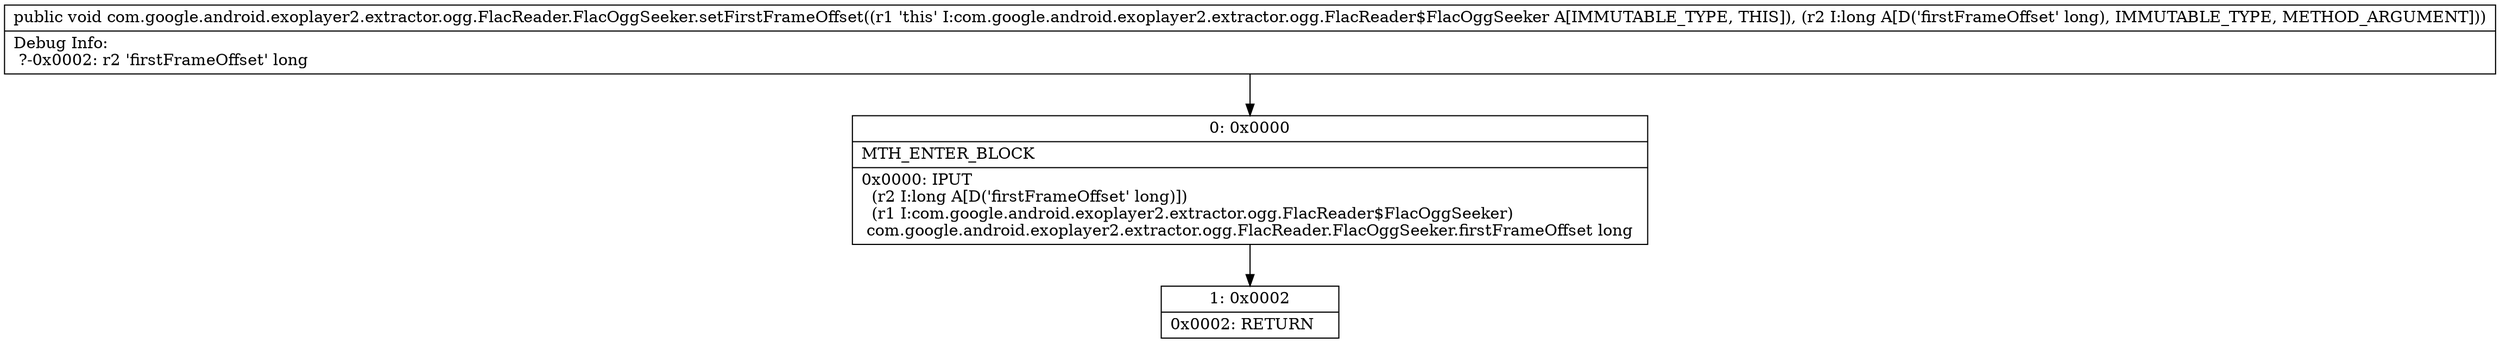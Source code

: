 digraph "CFG forcom.google.android.exoplayer2.extractor.ogg.FlacReader.FlacOggSeeker.setFirstFrameOffset(J)V" {
Node_0 [shape=record,label="{0\:\ 0x0000|MTH_ENTER_BLOCK\l|0x0000: IPUT  \l  (r2 I:long A[D('firstFrameOffset' long)])\l  (r1 I:com.google.android.exoplayer2.extractor.ogg.FlacReader$FlacOggSeeker)\l com.google.android.exoplayer2.extractor.ogg.FlacReader.FlacOggSeeker.firstFrameOffset long \l}"];
Node_1 [shape=record,label="{1\:\ 0x0002|0x0002: RETURN   \l}"];
MethodNode[shape=record,label="{public void com.google.android.exoplayer2.extractor.ogg.FlacReader.FlacOggSeeker.setFirstFrameOffset((r1 'this' I:com.google.android.exoplayer2.extractor.ogg.FlacReader$FlacOggSeeker A[IMMUTABLE_TYPE, THIS]), (r2 I:long A[D('firstFrameOffset' long), IMMUTABLE_TYPE, METHOD_ARGUMENT]))  | Debug Info:\l  ?\-0x0002: r2 'firstFrameOffset' long\l}"];
MethodNode -> Node_0;
Node_0 -> Node_1;
}

